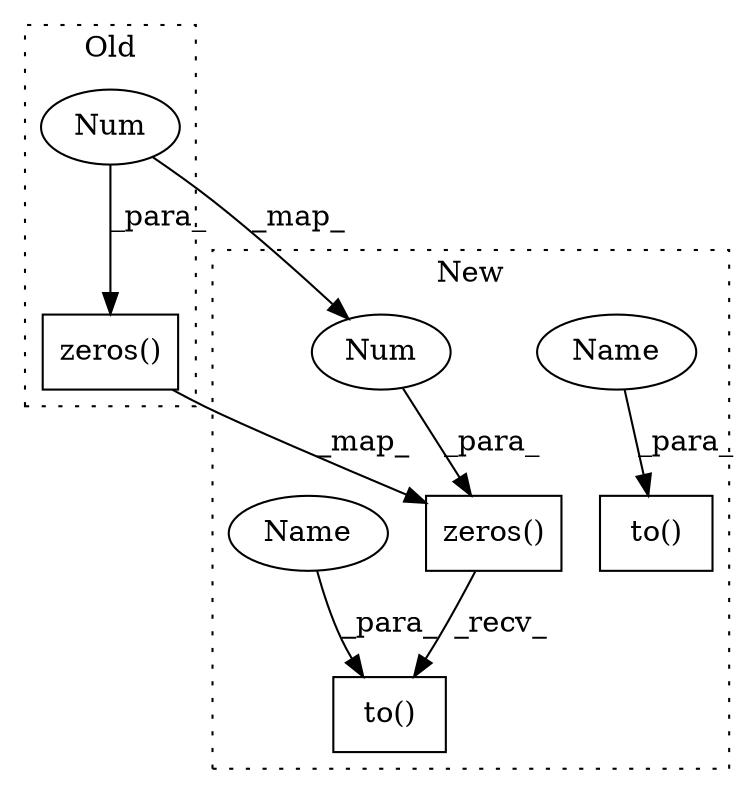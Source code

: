 digraph G {
subgraph cluster0 {
1 [label="zeros()" a="75" s="1164,1193" l="12,1" shape="box"];
4 [label="Num" a="76" s="1176" l="1" shape="ellipse"];
label = "Old";
style="dotted";
}
subgraph cluster1 {
2 [label="zeros()" a="75" s="1164,1193" l="12,1" shape="box"];
3 [label="to()" a="75" s="1164,1204" l="34,1" shape="box"];
5 [label="Num" a="76" s="1176" l="1" shape="ellipse"];
6 [label="to()" a="75" s="1227,1267" l="34,1" shape="box"];
7 [label="Name" a="87" s="1261" l="6" shape="ellipse"];
8 [label="Name" a="87" s="1198" l="6" shape="ellipse"];
label = "New";
style="dotted";
}
1 -> 2 [label="_map_"];
2 -> 3 [label="_recv_"];
4 -> 5 [label="_map_"];
4 -> 1 [label="_para_"];
5 -> 2 [label="_para_"];
7 -> 6 [label="_para_"];
8 -> 3 [label="_para_"];
}